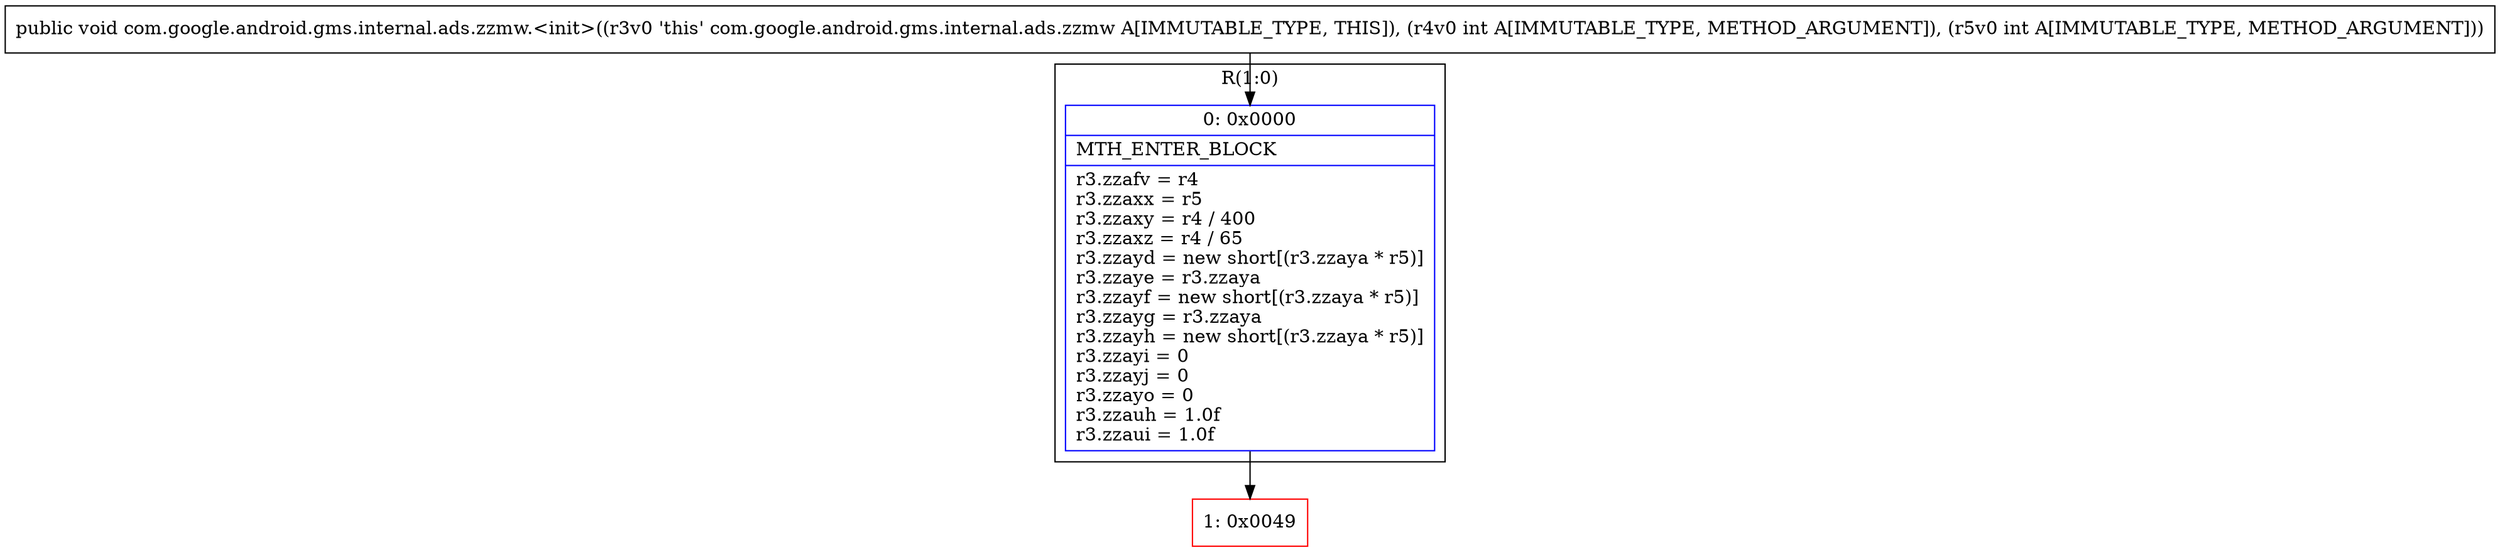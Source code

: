 digraph "CFG forcom.google.android.gms.internal.ads.zzmw.\<init\>(II)V" {
subgraph cluster_Region_146778601 {
label = "R(1:0)";
node [shape=record,color=blue];
Node_0 [shape=record,label="{0\:\ 0x0000|MTH_ENTER_BLOCK\l|r3.zzafv = r4\lr3.zzaxx = r5\lr3.zzaxy = r4 \/ 400\lr3.zzaxz = r4 \/ 65\lr3.zzayd = new short[(r3.zzaya * r5)]\lr3.zzaye = r3.zzaya\lr3.zzayf = new short[(r3.zzaya * r5)]\lr3.zzayg = r3.zzaya\lr3.zzayh = new short[(r3.zzaya * r5)]\lr3.zzayi = 0\lr3.zzayj = 0\lr3.zzayo = 0\lr3.zzauh = 1.0f\lr3.zzaui = 1.0f\l}"];
}
Node_1 [shape=record,color=red,label="{1\:\ 0x0049}"];
MethodNode[shape=record,label="{public void com.google.android.gms.internal.ads.zzmw.\<init\>((r3v0 'this' com.google.android.gms.internal.ads.zzmw A[IMMUTABLE_TYPE, THIS]), (r4v0 int A[IMMUTABLE_TYPE, METHOD_ARGUMENT]), (r5v0 int A[IMMUTABLE_TYPE, METHOD_ARGUMENT])) }"];
MethodNode -> Node_0;
Node_0 -> Node_1;
}

